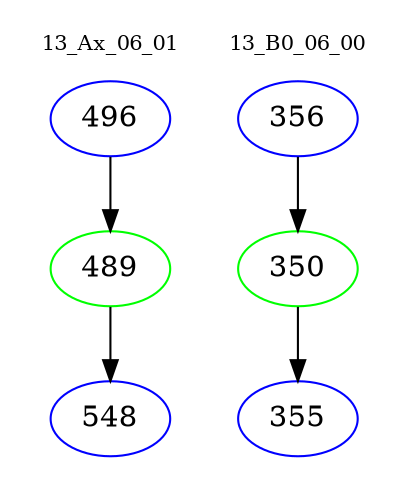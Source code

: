 digraph{
subgraph cluster_0 {
color = white
label = "13_Ax_06_01";
fontsize=10;
T0_496 [label="496", color="blue"]
T0_496 -> T0_489 [color="black"]
T0_489 [label="489", color="green"]
T0_489 -> T0_548 [color="black"]
T0_548 [label="548", color="blue"]
}
subgraph cluster_1 {
color = white
label = "13_B0_06_00";
fontsize=10;
T1_356 [label="356", color="blue"]
T1_356 -> T1_350 [color="black"]
T1_350 [label="350", color="green"]
T1_350 -> T1_355 [color="black"]
T1_355 [label="355", color="blue"]
}
}
